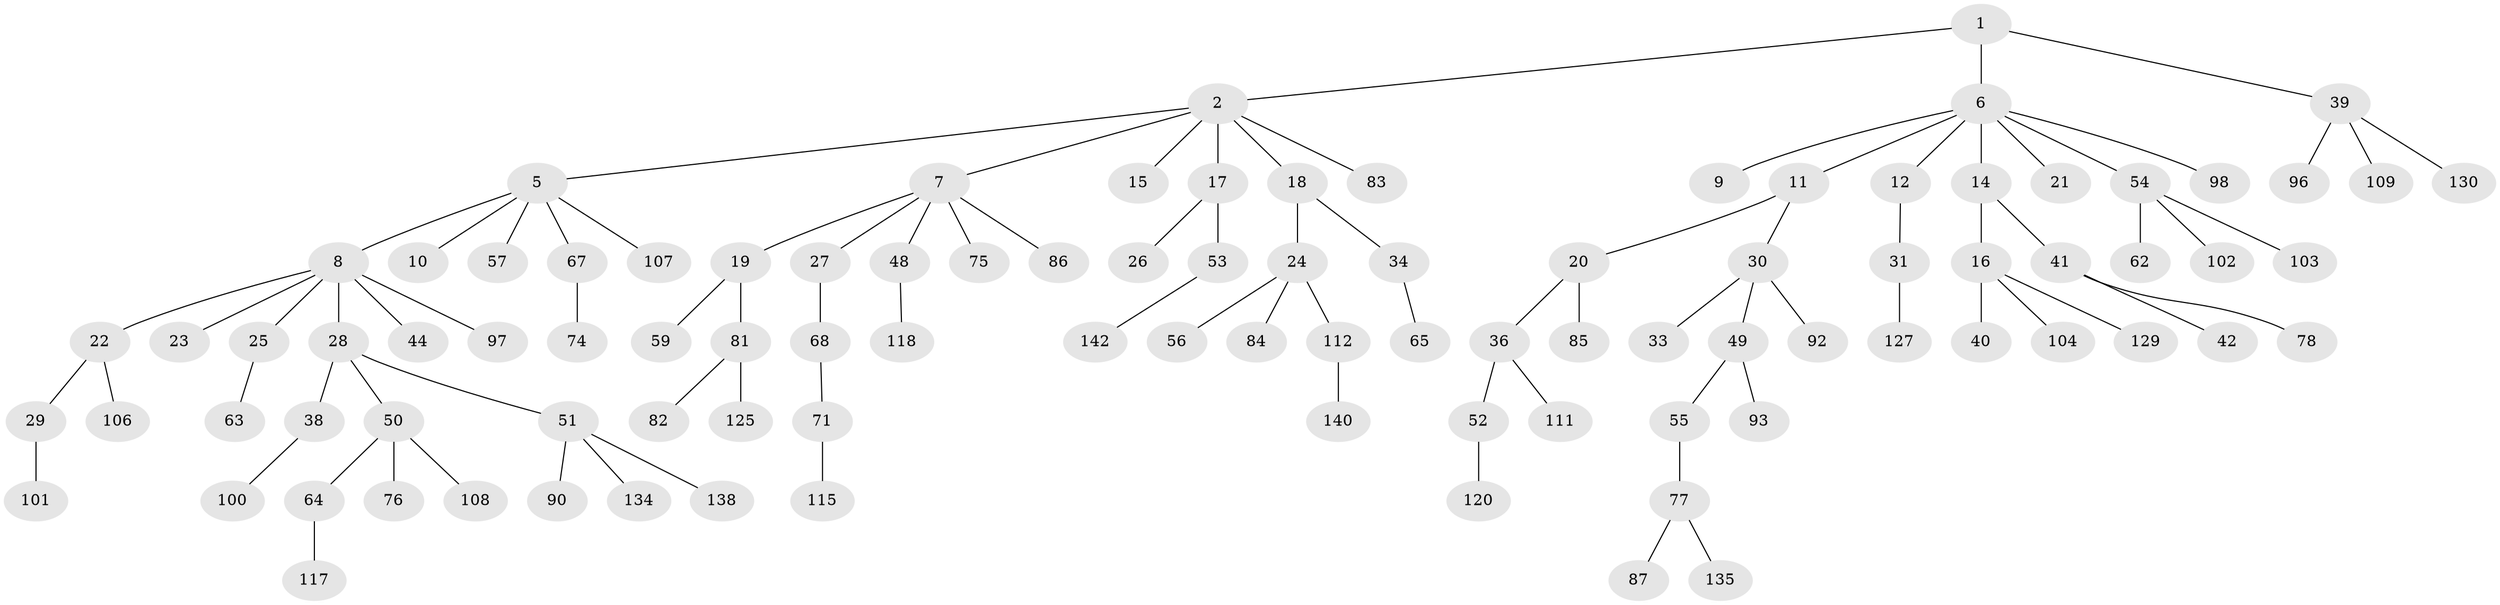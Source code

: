 // Generated by graph-tools (version 1.1) at 2025/52/02/27/25 19:52:10]
// undirected, 97 vertices, 96 edges
graph export_dot {
graph [start="1"]
  node [color=gray90,style=filled];
  1 [super="+3"];
  2 [super="+4"];
  5 [super="+32"];
  6 [super="+114"];
  7 [super="+61"];
  8 [super="+13"];
  9;
  10;
  11 [super="+35"];
  12 [super="+119"];
  14;
  15;
  16 [super="+80"];
  17 [super="+43"];
  18;
  19 [super="+46"];
  20 [super="+58"];
  21 [super="+89"];
  22 [super="+37"];
  23 [super="+121"];
  24 [super="+105"];
  25;
  26;
  27 [super="+66"];
  28 [super="+47"];
  29 [super="+94"];
  30 [super="+137"];
  31;
  33;
  34;
  36 [super="+72"];
  38 [super="+141"];
  39 [super="+45"];
  40 [super="+139"];
  41;
  42;
  44;
  48;
  49 [super="+60"];
  50 [super="+69"];
  51 [super="+123"];
  52 [super="+88"];
  53;
  54 [super="+70"];
  55 [super="+124"];
  56;
  57;
  59 [super="+99"];
  62;
  63 [super="+126"];
  64;
  65 [super="+91"];
  67;
  68 [super="+131"];
  71 [super="+73"];
  74;
  75 [super="+136"];
  76 [super="+116"];
  77 [super="+79"];
  78 [super="+95"];
  81;
  82;
  83;
  84 [super="+122"];
  85;
  86;
  87;
  90;
  92 [super="+113"];
  93;
  96;
  97;
  98 [super="+133"];
  100;
  101;
  102;
  103;
  104 [super="+110"];
  106;
  107;
  108;
  109 [super="+132"];
  111;
  112 [super="+128"];
  115;
  117;
  118;
  120;
  125;
  127;
  129;
  130;
  134;
  135;
  138;
  140 [super="+143"];
  142;
  1 -- 2;
  1 -- 39;
  1 -- 6;
  2 -- 17;
  2 -- 18;
  2 -- 83;
  2 -- 5;
  2 -- 7;
  2 -- 15;
  5 -- 8;
  5 -- 10;
  5 -- 57;
  5 -- 67;
  5 -- 107;
  6 -- 9;
  6 -- 11;
  6 -- 12;
  6 -- 14;
  6 -- 21;
  6 -- 54;
  6 -- 98;
  7 -- 19;
  7 -- 27;
  7 -- 48;
  7 -- 75;
  7 -- 86;
  8 -- 44;
  8 -- 97;
  8 -- 22;
  8 -- 23;
  8 -- 25;
  8 -- 28;
  11 -- 20;
  11 -- 30;
  12 -- 31;
  14 -- 16;
  14 -- 41;
  16 -- 40;
  16 -- 104;
  16 -- 129;
  17 -- 26;
  17 -- 53;
  18 -- 24;
  18 -- 34;
  19 -- 59;
  19 -- 81;
  20 -- 36;
  20 -- 85;
  22 -- 29;
  22 -- 106;
  24 -- 56;
  24 -- 84;
  24 -- 112;
  25 -- 63;
  27 -- 68;
  28 -- 38;
  28 -- 51;
  28 -- 50;
  29 -- 101;
  30 -- 33;
  30 -- 49;
  30 -- 92;
  31 -- 127;
  34 -- 65;
  36 -- 52;
  36 -- 111;
  38 -- 100;
  39 -- 96;
  39 -- 130;
  39 -- 109;
  41 -- 42;
  41 -- 78;
  48 -- 118;
  49 -- 55;
  49 -- 93;
  50 -- 64;
  50 -- 76;
  50 -- 108;
  51 -- 90;
  51 -- 134;
  51 -- 138;
  52 -- 120;
  53 -- 142;
  54 -- 62;
  54 -- 102;
  54 -- 103;
  55 -- 77;
  64 -- 117;
  67 -- 74;
  68 -- 71;
  71 -- 115;
  77 -- 87;
  77 -- 135;
  81 -- 82;
  81 -- 125;
  112 -- 140;
}
